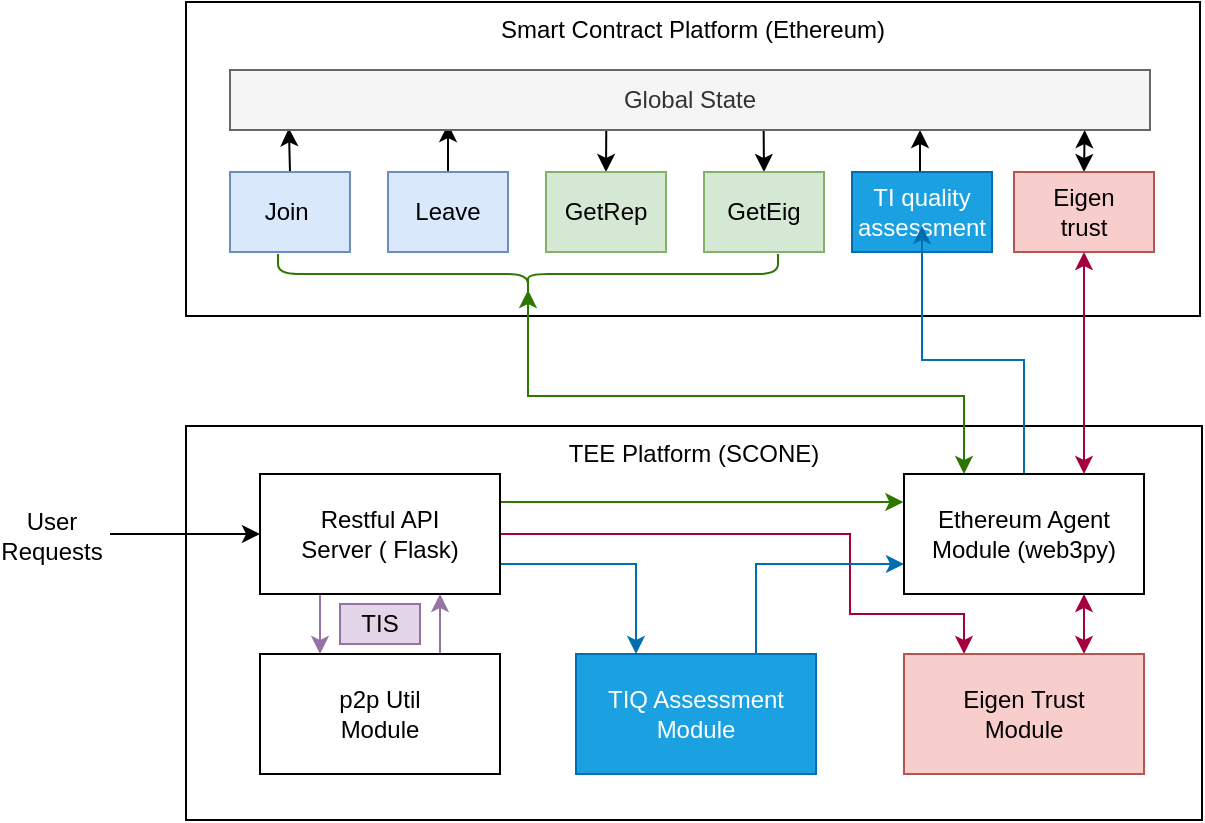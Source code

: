 <mxfile version="12.1.1" type="github" pages="1">
  <diagram id="51ChYxjnz7ZS5S5mbIND" name="Page-1">
    <mxGraphModel dx="761" dy="444" grid="0" gridSize="10" guides="1" tooltips="1" connect="1" arrows="1" fold="1" page="0" pageScale="1" pageWidth="827" pageHeight="1169" math="0" shadow="0">
      <root>
        <mxCell id="0"/>
        <mxCell id="1" parent="0"/>
        <mxCell id="zUysNH8oXELnEuWPDXSs-1" value="Smart Contract Platform (Ethereum)" style="rounded=0;whiteSpace=wrap;html=1;align=center;verticalAlign=top;" parent="1" vertex="1">
          <mxGeometry x="158" y="84" width="507" height="157" as="geometry"/>
        </mxCell>
        <mxCell id="zUysNH8oXELnEuWPDXSs-2" value="TEE Platform (SCONE)" style="rounded=0;whiteSpace=wrap;html=1;align=center;verticalAlign=top;" parent="1" vertex="1">
          <mxGeometry x="158" y="296" width="508" height="197" as="geometry"/>
        </mxCell>
        <mxCell id="zUysNH8oXELnEuWPDXSs-32" style="edgeStyle=orthogonalEdgeStyle;rounded=0;orthogonalLoop=1;jettySize=auto;html=1;exitX=0.5;exitY=0;exitDx=0;exitDy=0;entryX=0.064;entryY=0.972;entryDx=0;entryDy=0;entryPerimeter=0;startArrow=none;startFill=0;" parent="1" source="zUysNH8oXELnEuWPDXSs-3" target="zUysNH8oXELnEuWPDXSs-31" edge="1">
          <mxGeometry relative="1" as="geometry"/>
        </mxCell>
        <mxCell id="zUysNH8oXELnEuWPDXSs-3" value="Join&amp;nbsp;" style="rounded=0;whiteSpace=wrap;html=1;align=center;fillColor=#dae8fc;strokeColor=#6c8ebf;" parent="1" vertex="1">
          <mxGeometry x="180" y="169" width="60" height="40" as="geometry"/>
        </mxCell>
        <mxCell id="zUysNH8oXELnEuWPDXSs-34" style="edgeStyle=orthogonalEdgeStyle;rounded=0;orthogonalLoop=1;jettySize=auto;html=1;exitX=0.5;exitY=0;exitDx=0;exitDy=0;entryX=0.237;entryY=0.9;entryDx=0;entryDy=0;entryPerimeter=0;startArrow=none;startFill=0;" parent="1" source="zUysNH8oXELnEuWPDXSs-4" target="zUysNH8oXELnEuWPDXSs-31" edge="1">
          <mxGeometry relative="1" as="geometry"/>
        </mxCell>
        <mxCell id="zUysNH8oXELnEuWPDXSs-4" value="Leave" style="rounded=0;whiteSpace=wrap;html=1;align=center;fillColor=#dae8fc;strokeColor=#6c8ebf;" parent="1" vertex="1">
          <mxGeometry x="259" y="169" width="60" height="40" as="geometry"/>
        </mxCell>
        <mxCell id="zUysNH8oXELnEuWPDXSs-35" style="edgeStyle=orthogonalEdgeStyle;rounded=0;orthogonalLoop=1;jettySize=auto;html=1;exitX=0.5;exitY=0;exitDx=0;exitDy=0;entryX=0.409;entryY=1.018;entryDx=0;entryDy=0;entryPerimeter=0;startArrow=classic;startFill=1;endArrow=none;endFill=0;" parent="1" source="zUysNH8oXELnEuWPDXSs-5" target="zUysNH8oXELnEuWPDXSs-31" edge="1">
          <mxGeometry relative="1" as="geometry"/>
        </mxCell>
        <mxCell id="zUysNH8oXELnEuWPDXSs-5" value="GetRep" style="rounded=0;whiteSpace=wrap;html=1;align=center;fillColor=#d5e8d4;strokeColor=#82b366;" parent="1" vertex="1">
          <mxGeometry x="338" y="169" width="60" height="40" as="geometry"/>
        </mxCell>
        <mxCell id="zUysNH8oXELnEuWPDXSs-36" style="edgeStyle=orthogonalEdgeStyle;rounded=0;orthogonalLoop=1;jettySize=auto;html=1;exitX=0.5;exitY=0;exitDx=0;exitDy=0;entryX=0.58;entryY=0.9;entryDx=0;entryDy=0;entryPerimeter=0;startArrow=classic;startFill=1;endArrow=none;endFill=0;" parent="1" source="zUysNH8oXELnEuWPDXSs-6" target="zUysNH8oXELnEuWPDXSs-31" edge="1">
          <mxGeometry relative="1" as="geometry"/>
        </mxCell>
        <mxCell id="zUysNH8oXELnEuWPDXSs-6" value="GetEig" style="rounded=0;whiteSpace=wrap;html=1;align=center;fillColor=#d5e8d4;strokeColor=#82b366;" parent="1" vertex="1">
          <mxGeometry x="417" y="169" width="60" height="40" as="geometry"/>
        </mxCell>
        <mxCell id="zUysNH8oXELnEuWPDXSs-41" style="edgeStyle=orthogonalEdgeStyle;rounded=0;orthogonalLoop=1;jettySize=auto;html=1;exitX=0.5;exitY=0;exitDx=0;exitDy=0;entryX=0.75;entryY=1;entryDx=0;entryDy=0;startArrow=none;startFill=0;endArrow=classic;endFill=1;" parent="1" source="zUysNH8oXELnEuWPDXSs-7" target="zUysNH8oXELnEuWPDXSs-31" edge="1">
          <mxGeometry relative="1" as="geometry"/>
        </mxCell>
        <mxCell id="zUysNH8oXELnEuWPDXSs-7" value="TI quality assessment" style="rounded=0;whiteSpace=wrap;html=1;align=center;fillColor=#1ba1e2;strokeColor=#006EAF;fontColor=#ffffff;" parent="1" vertex="1">
          <mxGeometry x="491" y="169" width="70" height="40" as="geometry"/>
        </mxCell>
        <mxCell id="zUysNH8oXELnEuWPDXSs-42" style="edgeStyle=orthogonalEdgeStyle;rounded=0;orthogonalLoop=1;jettySize=auto;html=1;exitX=0.5;exitY=0;exitDx=0;exitDy=0;entryX=0.929;entryY=1.001;entryDx=0;entryDy=0;entryPerimeter=0;startArrow=classic;startFill=1;endArrow=classic;endFill=1;" parent="1" source="zUysNH8oXELnEuWPDXSs-8" target="zUysNH8oXELnEuWPDXSs-31" edge="1">
          <mxGeometry relative="1" as="geometry"/>
        </mxCell>
        <mxCell id="zUysNH8oXELnEuWPDXSs-8" value="Eigen&lt;br&gt;trust" style="rounded=0;whiteSpace=wrap;html=1;align=center;fillColor=#f8cecc;strokeColor=#b85450;" parent="1" vertex="1">
          <mxGeometry x="572" y="169" width="70" height="40" as="geometry"/>
        </mxCell>
        <mxCell id="zUysNH8oXELnEuWPDXSs-16" style="edgeStyle=orthogonalEdgeStyle;rounded=0;orthogonalLoop=1;jettySize=auto;html=1;exitX=0.25;exitY=1;exitDx=0;exitDy=0;entryX=0.25;entryY=0;entryDx=0;entryDy=0;fillColor=#e1d5e7;strokeColor=#9673a6;" parent="1" source="zUysNH8oXELnEuWPDXSs-9" target="zUysNH8oXELnEuWPDXSs-12" edge="1">
          <mxGeometry relative="1" as="geometry"/>
        </mxCell>
        <mxCell id="zUysNH8oXELnEuWPDXSs-19" style="edgeStyle=orthogonalEdgeStyle;rounded=0;orthogonalLoop=1;jettySize=auto;html=1;exitX=1;exitY=0.5;exitDx=0;exitDy=0;entryX=0;entryY=0.5;entryDx=0;entryDy=0;fillColor=#60a917;strokeColor=#2D7600;" parent="1" edge="1">
          <mxGeometry relative="1" as="geometry">
            <mxPoint x="315" y="334" as="sourcePoint"/>
            <mxPoint x="516.667" y="334" as="targetPoint"/>
          </mxGeometry>
        </mxCell>
        <mxCell id="zUysNH8oXELnEuWPDXSs-25" style="edgeStyle=orthogonalEdgeStyle;rounded=0;orthogonalLoop=1;jettySize=auto;html=1;exitX=1;exitY=0.5;exitDx=0;exitDy=0;entryX=0.25;entryY=0;entryDx=0;entryDy=0;startArrow=none;startFill=0;fillColor=#d80073;strokeColor=#A50040;" parent="1" source="zUysNH8oXELnEuWPDXSs-9" target="zUysNH8oXELnEuWPDXSs-11" edge="1">
          <mxGeometry relative="1" as="geometry">
            <Array as="points">
              <mxPoint x="490" y="350"/>
              <mxPoint x="490" y="390"/>
              <mxPoint x="547" y="390"/>
            </Array>
          </mxGeometry>
        </mxCell>
        <mxCell id="zUysNH8oXELnEuWPDXSs-28" style="edgeStyle=orthogonalEdgeStyle;rounded=0;orthogonalLoop=1;jettySize=auto;html=1;exitX=1;exitY=0.75;exitDx=0;exitDy=0;entryX=0.25;entryY=0;entryDx=0;entryDy=0;startArrow=none;startFill=0;fillColor=#1ba1e2;strokeColor=#006EAF;" parent="1" source="zUysNH8oXELnEuWPDXSs-9" target="zUysNH8oXELnEuWPDXSs-10" edge="1">
          <mxGeometry relative="1" as="geometry"/>
        </mxCell>
        <mxCell id="zUysNH8oXELnEuWPDXSs-9" value="Restful API&lt;br&gt;Server ( Flask)" style="rounded=0;whiteSpace=wrap;html=1;align=center;" parent="1" vertex="1">
          <mxGeometry x="195" y="320" width="120" height="60" as="geometry"/>
        </mxCell>
        <mxCell id="zUysNH8oXELnEuWPDXSs-29" style="edgeStyle=orthogonalEdgeStyle;rounded=0;orthogonalLoop=1;jettySize=auto;html=1;exitX=0.75;exitY=0;exitDx=0;exitDy=0;entryX=0;entryY=0.75;entryDx=0;entryDy=0;startArrow=none;startFill=0;fillColor=#1ba1e2;strokeColor=#006EAF;" parent="1" source="zUysNH8oXELnEuWPDXSs-10" target="zUysNH8oXELnEuWPDXSs-13" edge="1">
          <mxGeometry relative="1" as="geometry"/>
        </mxCell>
        <mxCell id="zUysNH8oXELnEuWPDXSs-10" value="TIQ Assessment&lt;br&gt;Module" style="rounded=0;whiteSpace=wrap;html=1;align=center;fillColor=#1ba1e2;strokeColor=#006EAF;fontColor=#ffffff;" parent="1" vertex="1">
          <mxGeometry x="353" y="410" width="120" height="60" as="geometry"/>
        </mxCell>
        <mxCell id="zUysNH8oXELnEuWPDXSs-26" style="edgeStyle=orthogonalEdgeStyle;rounded=0;orthogonalLoop=1;jettySize=auto;html=1;exitX=0.75;exitY=0;exitDx=0;exitDy=0;entryX=0.75;entryY=1;entryDx=0;entryDy=0;startArrow=classic;startFill=1;fillColor=#d80073;strokeColor=#A50040;" parent="1" source="zUysNH8oXELnEuWPDXSs-11" target="zUysNH8oXELnEuWPDXSs-13" edge="1">
          <mxGeometry relative="1" as="geometry"/>
        </mxCell>
        <mxCell id="zUysNH8oXELnEuWPDXSs-11" value="Eigen Trust&lt;br&gt;Module" style="rounded=0;whiteSpace=wrap;html=1;align=center;fillColor=#f8cecc;strokeColor=#b85450;" parent="1" vertex="1">
          <mxGeometry x="517" y="410" width="120" height="60" as="geometry"/>
        </mxCell>
        <mxCell id="zUysNH8oXELnEuWPDXSs-17" style="edgeStyle=orthogonalEdgeStyle;rounded=0;orthogonalLoop=1;jettySize=auto;html=1;exitX=0.75;exitY=0;exitDx=0;exitDy=0;entryX=0.75;entryY=1;entryDx=0;entryDy=0;fillColor=#e1d5e7;strokeColor=#9673a6;" parent="1" source="zUysNH8oXELnEuWPDXSs-12" target="zUysNH8oXELnEuWPDXSs-9" edge="1">
          <mxGeometry relative="1" as="geometry"/>
        </mxCell>
        <mxCell id="zUysNH8oXELnEuWPDXSs-12" value="p2p Util&lt;br&gt;Module" style="rounded=0;whiteSpace=wrap;html=1;align=center;" parent="1" vertex="1">
          <mxGeometry x="195" y="410" width="120" height="60" as="geometry"/>
        </mxCell>
        <mxCell id="zUysNH8oXELnEuWPDXSs-24" style="edgeStyle=orthogonalEdgeStyle;rounded=0;orthogonalLoop=1;jettySize=auto;html=1;exitX=0.25;exitY=0;exitDx=0;exitDy=0;entryX=0.1;entryY=0.5;entryDx=0;entryDy=0;entryPerimeter=0;startArrow=classic;startFill=1;fillColor=#60a917;strokeColor=#2D7600;" parent="1" source="zUysNH8oXELnEuWPDXSs-13" target="zUysNH8oXELnEuWPDXSs-23" edge="1">
          <mxGeometry relative="1" as="geometry">
            <Array as="points">
              <mxPoint x="547" y="281"/>
              <mxPoint x="329" y="281"/>
            </Array>
          </mxGeometry>
        </mxCell>
        <mxCell id="zUysNH8oXELnEuWPDXSs-27" style="edgeStyle=orthogonalEdgeStyle;rounded=0;orthogonalLoop=1;jettySize=auto;html=1;exitX=0.5;exitY=0;exitDx=0;exitDy=0;entryX=0.5;entryY=1;entryDx=0;entryDy=0;startArrow=none;startFill=0;fillColor=#1ba1e2;strokeColor=#006EAF;" parent="1" edge="1">
          <mxGeometry relative="1" as="geometry">
            <Array as="points">
              <mxPoint x="577" y="263"/>
              <mxPoint x="526" y="263"/>
            </Array>
            <mxPoint x="577" y="320" as="sourcePoint"/>
            <mxPoint x="526" y="196" as="targetPoint"/>
          </mxGeometry>
        </mxCell>
        <mxCell id="zUysNH8oXELnEuWPDXSs-30" style="edgeStyle=orthogonalEdgeStyle;rounded=0;orthogonalLoop=1;jettySize=auto;html=1;exitX=0.75;exitY=0;exitDx=0;exitDy=0;entryX=0.5;entryY=1;entryDx=0;entryDy=0;startArrow=classic;startFill=1;fillColor=#d80073;strokeColor=#A50040;" parent="1" source="zUysNH8oXELnEuWPDXSs-13" target="zUysNH8oXELnEuWPDXSs-8" edge="1">
          <mxGeometry relative="1" as="geometry"/>
        </mxCell>
        <mxCell id="zUysNH8oXELnEuWPDXSs-13" value="Ethereum Agent&lt;br&gt;Module (web3py)&lt;br&gt;" style="rounded=0;whiteSpace=wrap;html=1;align=center;" parent="1" vertex="1">
          <mxGeometry x="517.0" y="320" width="120" height="60" as="geometry"/>
        </mxCell>
        <mxCell id="zUysNH8oXELnEuWPDXSs-14" value="" style="endArrow=classic;html=1;entryX=0;entryY=0.5;entryDx=0;entryDy=0;" parent="1" target="zUysNH8oXELnEuWPDXSs-9" edge="1">
          <mxGeometry width="50" height="50" relative="1" as="geometry">
            <mxPoint x="120" y="350" as="sourcePoint"/>
            <mxPoint x="100" y="350" as="targetPoint"/>
          </mxGeometry>
        </mxCell>
        <mxCell id="zUysNH8oXELnEuWPDXSs-15" value="User Requests" style="text;html=1;strokeColor=none;fillColor=none;align=center;verticalAlign=middle;whiteSpace=wrap;rounded=0;" parent="1" vertex="1">
          <mxGeometry x="71" y="341" width="40" height="20" as="geometry"/>
        </mxCell>
        <mxCell id="zUysNH8oXELnEuWPDXSs-18" value="TIS" style="text;html=1;strokeColor=#9673a6;fillColor=#e1d5e7;align=center;verticalAlign=middle;whiteSpace=wrap;rounded=0;" parent="1" vertex="1">
          <mxGeometry x="235" y="385" width="40" height="20" as="geometry"/>
        </mxCell>
        <mxCell id="zUysNH8oXELnEuWPDXSs-23" value="" style="shape=curlyBracket;whiteSpace=wrap;html=1;rounded=1;align=center;rotation=-90;fillColor=#60a917;strokeColor=#2D7600;fontColor=#ffffff;" parent="1" vertex="1">
          <mxGeometry x="319" y="95" width="20" height="250" as="geometry"/>
        </mxCell>
        <mxCell id="zUysNH8oXELnEuWPDXSs-31" value="Global State" style="rounded=0;whiteSpace=wrap;html=1;align=center;fillColor=#f5f5f5;strokeColor=#666666;fontColor=#333333;" parent="1" vertex="1">
          <mxGeometry x="180" y="118" width="460" height="30" as="geometry"/>
        </mxCell>
      </root>
    </mxGraphModel>
  </diagram>
</mxfile>
